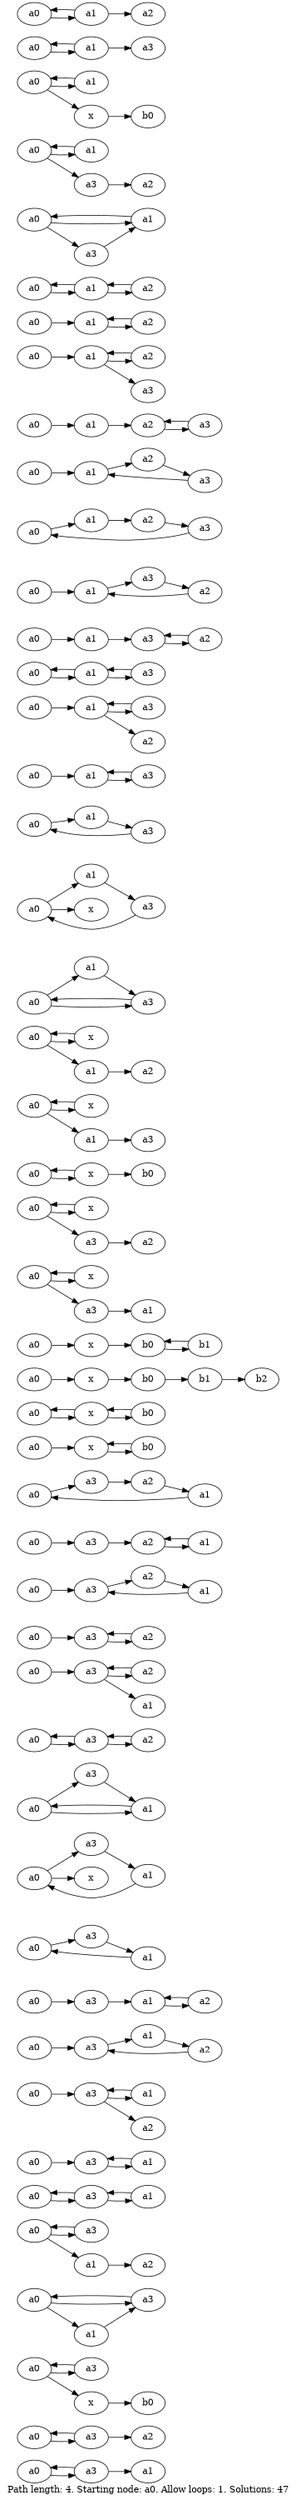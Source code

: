 strict digraph
{
	graph [label = "Path length: 4. Starting node: a0. Allow loops: 1. Solutions: 47" rankdir = LR size = "20,20!"];

	"1" [label = "a0"]
	"2" [label = "a3"]
	"1" [label = "a0"]
	"2" [label = "a3"]
	"3" [label = "a1"]
	"4" [label = "a0"]
	"5" [label = "a3"]
	"4" [label = "a0"]
	"5" [label = "a3"]
	"6" [label = "a2"]
	"7" [label = "a0"]
	"8" [label = "a3"]
	"7" [label = "a0"]
	"9" [label = "x"]
	"10" [label = "b0"]
	"11" [label = "a0"]
	"12" [label = "a3"]
	"11" [label = "a0"]
	"13" [label = "a1"]
	"12" [label = "a3"]
	"14" [label = "a0"]
	"15" [label = "a3"]
	"14" [label = "a0"]
	"16" [label = "a1"]
	"17" [label = "a2"]
	"18" [label = "a0"]
	"19" [label = "a3"]
	"20" [label = "a1"]
	"19" [label = "a3"]
	"18" [label = "a0"]
	"21" [label = "a0"]
	"22" [label = "a3"]
	"23" [label = "a1"]
	"22" [label = "a3"]
	"23" [label = "a1"]
	"24" [label = "a0"]
	"25" [label = "a3"]
	"26" [label = "a1"]
	"25" [label = "a3"]
	"27" [label = "a2"]
	"28" [label = "a0"]
	"29" [label = "a3"]
	"30" [label = "a1"]
	"31" [label = "a2"]
	"29" [label = "a3"]
	"32" [label = "a0"]
	"33" [label = "a3"]
	"34" [label = "a1"]
	"35" [label = "a2"]
	"34" [label = "a1"]
	"36" [label = "a0"]
	"37" [label = "a3"]
	"38" [label = "a1"]
	"36" [label = "a0"]
	"37" [label = "a3"]
	"39" [label = "a0"]
	"40" [label = "a3"]
	"41" [label = "a1"]
	"39" [label = "a0"]
	"42" [label = "x"]
	"43" [label = "a0"]
	"44" [label = "a3"]
	"45" [label = "a1"]
	"43" [label = "a0"]
	"45" [label = "a1"]
	"46" [label = "a0"]
	"47" [label = "a3"]
	"48" [label = "a2"]
	"47" [label = "a3"]
	"46" [label = "a0"]
	"49" [label = "a0"]
	"50" [label = "a3"]
	"51" [label = "a2"]
	"50" [label = "a3"]
	"52" [label = "a1"]
	"53" [label = "a0"]
	"54" [label = "a3"]
	"55" [label = "a2"]
	"54" [label = "a3"]
	"55" [label = "a2"]
	"56" [label = "a0"]
	"57" [label = "a3"]
	"58" [label = "a2"]
	"59" [label = "a1"]
	"57" [label = "a3"]
	"60" [label = "a0"]
	"61" [label = "a3"]
	"62" [label = "a2"]
	"63" [label = "a1"]
	"62" [label = "a2"]
	"64" [label = "a0"]
	"65" [label = "a3"]
	"66" [label = "a2"]
	"67" [label = "a1"]
	"64" [label = "a0"]
	"68" [label = "a0"]
	"69" [label = "x"]
	"70" [label = "b0"]
	"69" [label = "x"]
	"70" [label = "b0"]
	"71" [label = "a0"]
	"72" [label = "x"]
	"73" [label = "b0"]
	"72" [label = "x"]
	"71" [label = "a0"]
	"74" [label = "a0"]
	"75" [label = "x"]
	"76" [label = "b0"]
	"77" [label = "b1"]
	"78" [label = "b2"]
	"79" [label = "a0"]
	"80" [label = "x"]
	"81" [label = "b0"]
	"82" [label = "b1"]
	"81" [label = "b0"]
	"83" [label = "a0"]
	"84" [label = "x"]
	"83" [label = "a0"]
	"85" [label = "a3"]
	"86" [label = "a1"]
	"87" [label = "a0"]
	"88" [label = "x"]
	"87" [label = "a0"]
	"89" [label = "a3"]
	"90" [label = "a2"]
	"91" [label = "a0"]
	"92" [label = "x"]
	"91" [label = "a0"]
	"92" [label = "x"]
	"93" [label = "b0"]
	"94" [label = "a0"]
	"95" [label = "x"]
	"94" [label = "a0"]
	"96" [label = "a1"]
	"97" [label = "a3"]
	"98" [label = "a0"]
	"99" [label = "x"]
	"98" [label = "a0"]
	"100" [label = "a1"]
	"101" [label = "a2"]
	"102" [label = "a0"]
	"103" [label = "a1"]
	"104" [label = "a3"]
	"102" [label = "a0"]
	"104" [label = "a3"]
	"105" [label = "a0"]
	"106" [label = "a1"]
	"107" [label = "a3"]
	"105" [label = "a0"]
	"108" [label = "x"]
	"109" [label = "a0"]
	"110" [label = "a1"]
	"111" [label = "a3"]
	"109" [label = "a0"]
	"110" [label = "a1"]
	"112" [label = "a0"]
	"113" [label = "a1"]
	"114" [label = "a3"]
	"113" [label = "a1"]
	"114" [label = "a3"]
	"115" [label = "a0"]
	"116" [label = "a1"]
	"117" [label = "a3"]
	"116" [label = "a1"]
	"118" [label = "a2"]
	"119" [label = "a0"]
	"120" [label = "a1"]
	"121" [label = "a3"]
	"120" [label = "a1"]
	"119" [label = "a0"]
	"122" [label = "a0"]
	"123" [label = "a1"]
	"124" [label = "a3"]
	"125" [label = "a2"]
	"124" [label = "a3"]
	"126" [label = "a0"]
	"127" [label = "a1"]
	"128" [label = "a3"]
	"129" [label = "a2"]
	"127" [label = "a1"]
	"130" [label = "a0"]
	"131" [label = "a1"]
	"132" [label = "a2"]
	"133" [label = "a3"]
	"130" [label = "a0"]
	"134" [label = "a0"]
	"135" [label = "a1"]
	"136" [label = "a2"]
	"137" [label = "a3"]
	"135" [label = "a1"]
	"138" [label = "a0"]
	"139" [label = "a1"]
	"140" [label = "a2"]
	"141" [label = "a3"]
	"140" [label = "a2"]
	"142" [label = "a0"]
	"143" [label = "a1"]
	"144" [label = "a2"]
	"143" [label = "a1"]
	"145" [label = "a3"]
	"146" [label = "a0"]
	"147" [label = "a1"]
	"148" [label = "a2"]
	"147" [label = "a1"]
	"148" [label = "a2"]
	"149" [label = "a0"]
	"150" [label = "a1"]
	"151" [label = "a2"]
	"150" [label = "a1"]
	"149" [label = "a0"]
	"152" [label = "a0"]
	"153" [label = "a1"]
	"152" [label = "a0"]
	"154" [label = "a3"]
	"153" [label = "a1"]
	"155" [label = "a0"]
	"156" [label = "a1"]
	"155" [label = "a0"]
	"157" [label = "a3"]
	"158" [label = "a2"]
	"159" [label = "a0"]
	"160" [label = "a1"]
	"159" [label = "a0"]
	"161" [label = "x"]
	"162" [label = "b0"]
	"163" [label = "a0"]
	"164" [label = "a1"]
	"163" [label = "a0"]
	"164" [label = "a1"]
	"165" [label = "a3"]
	"166" [label = "a0"]
	"167" [label = "a1"]
	"166" [label = "a0"]
	"167" [label = "a1"]
	"168" [label = "a2"]
	"1" -> "2" -> "1" -> "2" -> "3";
	"4" -> "5" -> "4" -> "5" -> "6";
	"7" -> "8" -> "7" -> "9" -> "10";
	"11" -> "12" -> "11" -> "13" -> "12";
	"14" -> "15" -> "14" -> "16" -> "17";
	"18" -> "19" -> "20" -> "19" -> "18";
	"21" -> "22" -> "23" -> "22" -> "23";
	"24" -> "25" -> "26" -> "25" -> "27";
	"28" -> "29" -> "30" -> "31" -> "29";
	"32" -> "33" -> "34" -> "35" -> "34";
	"36" -> "37" -> "38" -> "36" -> "37";
	"39" -> "40" -> "41" -> "39" -> "42";
	"43" -> "44" -> "45" -> "43" -> "45";
	"46" -> "47" -> "48" -> "47" -> "46";
	"49" -> "50" -> "51" -> "50" -> "52";
	"53" -> "54" -> "55" -> "54" -> "55";
	"56" -> "57" -> "58" -> "59" -> "57";
	"60" -> "61" -> "62" -> "63" -> "62";
	"64" -> "65" -> "66" -> "67" -> "64";
	"68" -> "69" -> "70" -> "69" -> "70";
	"71" -> "72" -> "73" -> "72" -> "71";
	"74" -> "75" -> "76" -> "77" -> "78";
	"79" -> "80" -> "81" -> "82" -> "81";
	"83" -> "84" -> "83" -> "85" -> "86";
	"87" -> "88" -> "87" -> "89" -> "90";
	"91" -> "92" -> "91" -> "92" -> "93";
	"94" -> "95" -> "94" -> "96" -> "97";
	"98" -> "99" -> "98" -> "100" -> "101";
	"102" -> "103" -> "104" -> "102" -> "104";
	"105" -> "106" -> "107" -> "105" -> "108";
	"109" -> "110" -> "111" -> "109" -> "110";
	"112" -> "113" -> "114" -> "113" -> "114";
	"115" -> "116" -> "117" -> "116" -> "118";
	"119" -> "120" -> "121" -> "120" -> "119";
	"122" -> "123" -> "124" -> "125" -> "124";
	"126" -> "127" -> "128" -> "129" -> "127";
	"130" -> "131" -> "132" -> "133" -> "130";
	"134" -> "135" -> "136" -> "137" -> "135";
	"138" -> "139" -> "140" -> "141" -> "140";
	"142" -> "143" -> "144" -> "143" -> "145";
	"146" -> "147" -> "148" -> "147" -> "148";
	"149" -> "150" -> "151" -> "150" -> "149";
	"152" -> "153" -> "152" -> "154" -> "153";
	"155" -> "156" -> "155" -> "157" -> "158";
	"159" -> "160" -> "159" -> "161" -> "162";
	"163" -> "164" -> "163" -> "164" -> "165";
	"166" -> "167" -> "166" -> "167" -> "168";
}
